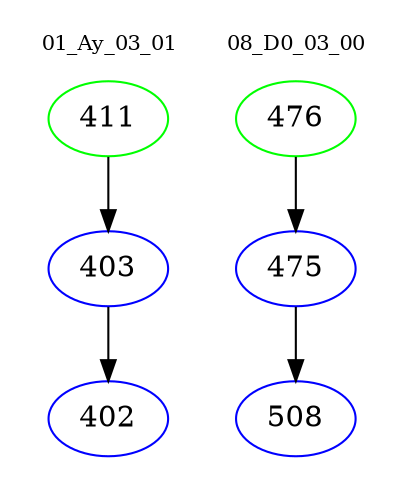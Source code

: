 digraph{
subgraph cluster_0 {
color = white
label = "01_Ay_03_01";
fontsize=10;
T0_411 [label="411", color="green"]
T0_411 -> T0_403 [color="black"]
T0_403 [label="403", color="blue"]
T0_403 -> T0_402 [color="black"]
T0_402 [label="402", color="blue"]
}
subgraph cluster_1 {
color = white
label = "08_D0_03_00";
fontsize=10;
T1_476 [label="476", color="green"]
T1_476 -> T1_475 [color="black"]
T1_475 [label="475", color="blue"]
T1_475 -> T1_508 [color="black"]
T1_508 [label="508", color="blue"]
}
}
